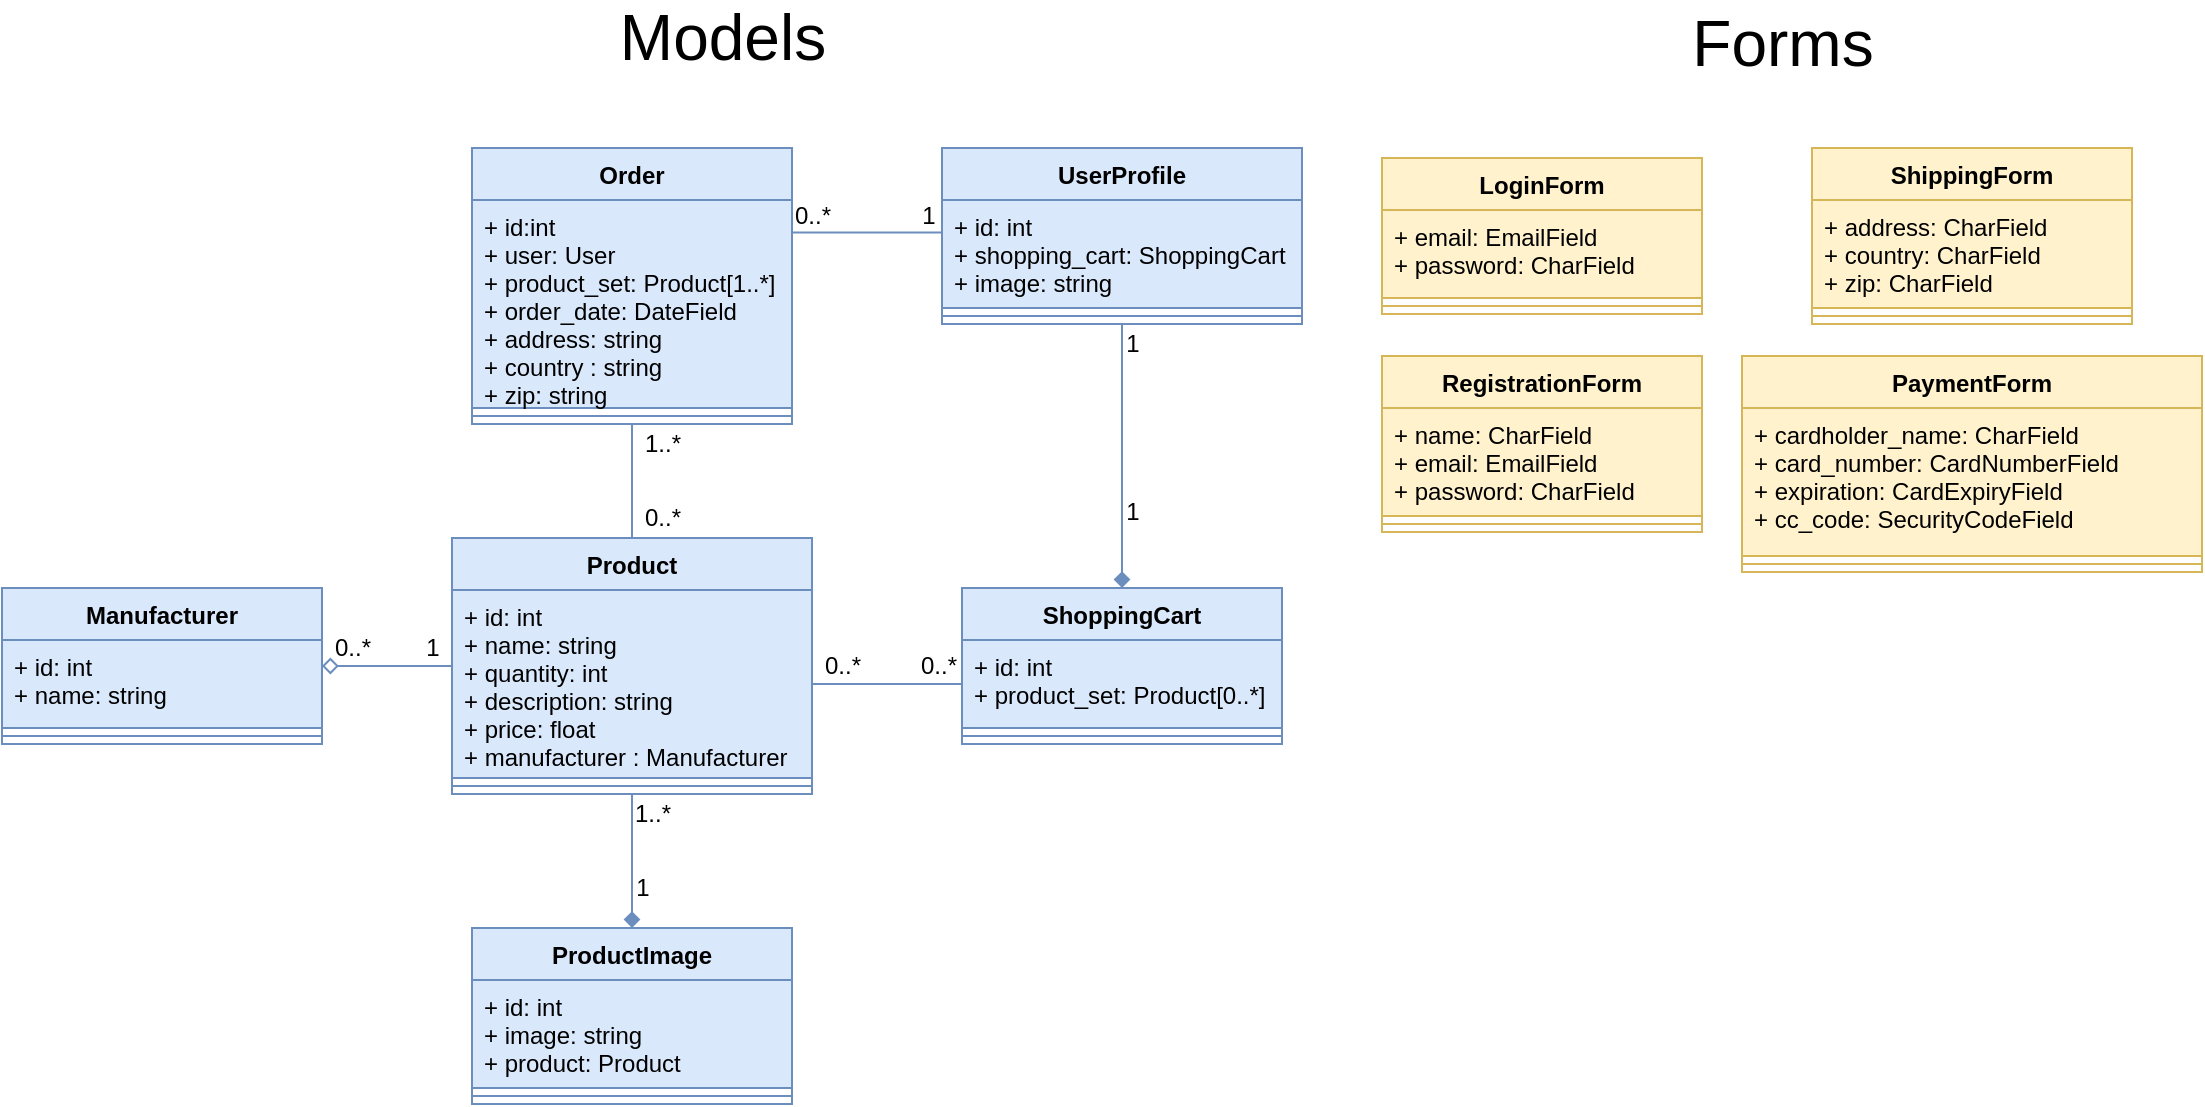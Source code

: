 <mxfile version="13.0.3"><diagram id="HInEAooytMVwJH_DnbgF" name="Page-1"><mxGraphModel dx="2035" dy="635" grid="1" gridSize="10" guides="1" tooltips="1" connect="1" arrows="1" fold="1" page="1" pageScale="1" pageWidth="850" pageHeight="1100" math="0" shadow="0"><root><mxCell id="0"/><mxCell id="1" parent="0"/><mxCell id="_rM6lpfP0WhUhnXu7ZxY-21" style="edgeStyle=orthogonalEdgeStyle;rounded=0;orthogonalLoop=1;jettySize=auto;html=1;exitX=0.5;exitY=1;exitDx=0;exitDy=0;entryX=0.5;entryY=0;entryDx=0;entryDy=0;endArrow=diamond;endFill=1;fillColor=#dae8fc;strokeColor=#6c8ebf;" parent="1" source="_rM6lpfP0WhUhnXu7ZxY-10" target="bgKe7hIkWbql1OeKQB-z-13" edge="1"><mxGeometry relative="1" as="geometry"><mxPoint x="410" y="340" as="targetPoint"/></mxGeometry></mxCell><mxCell id="_rM6lpfP0WhUhnXu7ZxY-25" style="edgeStyle=orthogonalEdgeStyle;rounded=0;orthogonalLoop=1;jettySize=auto;html=1;exitX=1;exitY=0.5;exitDx=0;exitDy=0;endArrow=none;endFill=0;fillColor=#dae8fc;strokeColor=#6c8ebf;entryX=0;entryY=0.5;entryDx=0;entryDy=0;" parent="1" source="_rM6lpfP0WhUhnXu7ZxY-7" edge="1"><mxGeometry relative="1" as="geometry"><mxPoint x="330" y="408" as="targetPoint"/></mxGeometry></mxCell><mxCell id="bgKe7hIkWbql1OeKQB-z-4" style="edgeStyle=orthogonalEdgeStyle;rounded=0;orthogonalLoop=1;jettySize=auto;html=1;exitX=0.5;exitY=0;exitDx=0;exitDy=0;entryX=0.5;entryY=1;entryDx=0;entryDy=0;endArrow=none;endFill=0;startArrow=diamond;startFill=1;fillColor=#dae8fc;strokeColor=#6c8ebf;" parent="1" source="bgKe7hIkWbql1OeKQB-z-1" target="_rM6lpfP0WhUhnXu7ZxY-6" edge="1"><mxGeometry relative="1" as="geometry"/></mxCell><mxCell id="bgKe7hIkWbql1OeKQB-z-8" style="edgeStyle=orthogonalEdgeStyle;rounded=0;orthogonalLoop=1;jettySize=auto;html=1;exitX=0;exitY=0.5;exitDx=0;exitDy=0;entryX=1;entryY=0.5;entryDx=0;entryDy=0;startArrow=none;startFill=0;endArrow=diamond;endFill=0;fillColor=#dae8fc;strokeColor=#6c8ebf;" parent="1" source="_rM6lpfP0WhUhnXu7ZxY-6" target="bgKe7hIkWbql1OeKQB-z-5" edge="1"><mxGeometry relative="1" as="geometry"/></mxCell><mxCell id="TJ1V56_hv4KgSmUcKjZd-1" value="&lt;font style=&quot;font-size: 12px&quot;&gt;1&lt;/font&gt;" style="text;html=1;align=center;verticalAlign=middle;resizable=0;points=[];autosize=1;" parent="1" vertex="1"><mxGeometry x="405" y="228" width="20" height="20" as="geometry"/></mxCell><mxCell id="TJ1V56_hv4KgSmUcKjZd-2" value="&lt;font style=&quot;font-size: 12px&quot;&gt;1&lt;/font&gt;" style="text;html=1;align=center;verticalAlign=middle;resizable=0;points=[];autosize=1;" parent="1" vertex="1"><mxGeometry x="405" y="312" width="20" height="20" as="geometry"/></mxCell><mxCell id="TJ1V56_hv4KgSmUcKjZd-4" value="&lt;font style=&quot;font-size: 12px&quot;&gt;1&lt;/font&gt;" style="text;html=1;align=center;verticalAlign=middle;resizable=0;points=[];autosize=1;" parent="1" vertex="1"><mxGeometry x="303" y="164" width="20" height="20" as="geometry"/></mxCell><mxCell id="TJ1V56_hv4KgSmUcKjZd-5" value="0..*" style="text;html=1;align=center;verticalAlign=middle;resizable=0;points=[];autosize=1;" parent="1" vertex="1"><mxGeometry x="240" y="164" width="30" height="20" as="geometry"/></mxCell><mxCell id="TJ1V56_hv4KgSmUcKjZd-6" value="1" style="text;html=1;align=center;verticalAlign=middle;resizable=0;points=[];autosize=1;" parent="1" vertex="1"><mxGeometry x="55" y="380" width="20" height="20" as="geometry"/></mxCell><mxCell id="TJ1V56_hv4KgSmUcKjZd-7" value="0..*" style="text;html=1;align=center;verticalAlign=middle;resizable=0;points=[];autosize=1;" parent="1" vertex="1"><mxGeometry x="10" y="380" width="30" height="20" as="geometry"/></mxCell><mxCell id="TJ1V56_hv4KgSmUcKjZd-8" value="1..*" style="text;html=1;align=center;verticalAlign=middle;resizable=0;points=[];autosize=1;" parent="1" vertex="1"><mxGeometry x="160" y="463" width="30" height="20" as="geometry"/></mxCell><mxCell id="TJ1V56_hv4KgSmUcKjZd-9" value="1" style="text;html=1;align=center;verticalAlign=middle;resizable=0;points=[];autosize=1;" parent="1" vertex="1"><mxGeometry x="160" y="500" width="20" height="20" as="geometry"/></mxCell><mxCell id="TJ1V56_hv4KgSmUcKjZd-10" style="edgeStyle=orthogonalEdgeStyle;rounded=0;orthogonalLoop=1;jettySize=auto;html=1;exitX=0;exitY=0.5;exitDx=0;exitDy=0;entryX=1.001;entryY=0.156;entryDx=0;entryDy=0;entryPerimeter=0;endArrow=none;endFill=0;fillColor=#dae8fc;strokeColor=#6c8ebf;" parent="1" source="_rM6lpfP0WhUhnXu7ZxY-10" target="_rM6lpfP0WhUhnXu7ZxY-18" edge="1"><mxGeometry relative="1" as="geometry"><Array as="points"><mxPoint x="320" y="182"/></Array></mxGeometry></mxCell><mxCell id="TJ1V56_hv4KgSmUcKjZd-11" style="edgeStyle=orthogonalEdgeStyle;rounded=0;orthogonalLoop=1;jettySize=auto;html=1;exitX=0.5;exitY=1;exitDx=0;exitDy=0;entryX=0.5;entryY=0;entryDx=0;entryDy=0;endArrow=none;endFill=0;fillColor=#dae8fc;strokeColor=#6c8ebf;" parent="1" source="_rM6lpfP0WhUhnXu7ZxY-17" target="_rM6lpfP0WhUhnXu7ZxY-6" edge="1"><mxGeometry relative="1" as="geometry"/></mxCell><mxCell id="TJ1V56_hv4KgSmUcKjZd-12" value="0..*" style="text;html=1;align=center;verticalAlign=middle;resizable=0;points=[];autosize=1;" parent="1" vertex="1"><mxGeometry x="165" y="315" width="30" height="20" as="geometry"/></mxCell><mxCell id="TJ1V56_hv4KgSmUcKjZd-13" value="1..*" style="text;html=1;align=center;verticalAlign=middle;resizable=0;points=[];autosize=1;" parent="1" vertex="1"><mxGeometry x="165" y="278" width="30" height="20" as="geometry"/></mxCell><mxCell id="TJ1V56_hv4KgSmUcKjZd-14" value="0..*" style="text;html=1;align=center;verticalAlign=middle;resizable=0;points=[];autosize=1;" parent="1" vertex="1"><mxGeometry x="255" y="389" width="30" height="20" as="geometry"/></mxCell><mxCell id="TJ1V56_hv4KgSmUcKjZd-15" value="0..*" style="text;html=1;align=center;verticalAlign=middle;resizable=0;points=[];autosize=1;" parent="1" vertex="1"><mxGeometry x="303" y="389" width="30" height="20" as="geometry"/></mxCell><mxCell id="_rM6lpfP0WhUhnXu7ZxY-10" value="UserProfile" style="swimlane;fontStyle=1;align=center;verticalAlign=top;childLayout=stackLayout;horizontal=1;startSize=26;horizontalStack=0;resizeParent=1;resizeParentMax=0;resizeLast=0;collapsible=1;marginBottom=0;fillColor=#dae8fc;strokeColor=#6c8ebf;" parent="1" vertex="1"><mxGeometry x="320" y="140" width="180" height="88" as="geometry"/></mxCell><mxCell id="_rM6lpfP0WhUhnXu7ZxY-11" value="+ id: int&#10;+ shopping_cart: ShoppingCart&#10;+ image: string&#10;&#10;" style="text;strokeColor=#6c8ebf;fillColor=#dae8fc;align=left;verticalAlign=top;spacingLeft=4;spacingRight=4;overflow=hidden;rotatable=0;points=[[0,0.5],[1,0.5]];portConstraint=eastwest;" parent="_rM6lpfP0WhUhnXu7ZxY-10" vertex="1"><mxGeometry y="26" width="180" height="54" as="geometry"/></mxCell><mxCell id="_rM6lpfP0WhUhnXu7ZxY-12" value="" style="line;strokeWidth=1;fillColor=#dae8fc;align=left;verticalAlign=middle;spacingTop=-1;spacingLeft=3;spacingRight=3;rotatable=0;labelPosition=right;points=[];portConstraint=eastwest;strokeColor=#6c8ebf;" parent="_rM6lpfP0WhUhnXu7ZxY-10" vertex="1"><mxGeometry y="80" width="180" height="8" as="geometry"/></mxCell><mxCell id="_rM6lpfP0WhUhnXu7ZxY-17" value="Order" style="swimlane;fontStyle=1;align=center;verticalAlign=top;childLayout=stackLayout;horizontal=1;startSize=26;horizontalStack=0;resizeParent=1;resizeParentMax=0;resizeLast=0;collapsible=1;marginBottom=0;fillColor=#dae8fc;strokeColor=#6c8ebf;" parent="1" vertex="1"><mxGeometry x="85" y="140" width="160" height="138" as="geometry"/></mxCell><mxCell id="_rM6lpfP0WhUhnXu7ZxY-18" value="+ id:int&#10;+ user: User&#10;+ product_set: Product[1..*]&#10;+ order_date: DateField&#10;+ address: string&#10;+ country : string&#10;+ zip: string" style="text;strokeColor=#6c8ebf;fillColor=#dae8fc;align=left;verticalAlign=top;spacingLeft=4;spacingRight=4;overflow=hidden;rotatable=0;points=[[0,0.5],[1,0.5]];portConstraint=eastwest;" parent="_rM6lpfP0WhUhnXu7ZxY-17" vertex="1"><mxGeometry y="26" width="160" height="104" as="geometry"/></mxCell><mxCell id="_rM6lpfP0WhUhnXu7ZxY-19" value="" style="line;strokeWidth=1;fillColor=#dae8fc;align=left;verticalAlign=middle;spacingTop=-1;spacingLeft=3;spacingRight=3;rotatable=0;labelPosition=right;points=[];portConstraint=eastwest;strokeColor=#6c8ebf;" parent="_rM6lpfP0WhUhnXu7ZxY-17" vertex="1"><mxGeometry y="130" width="160" height="8" as="geometry"/></mxCell><mxCell id="_rM6lpfP0WhUhnXu7ZxY-6" value="Product" style="swimlane;fontStyle=1;align=center;verticalAlign=top;childLayout=stackLayout;horizontal=1;startSize=26;horizontalStack=0;resizeParent=1;resizeParentMax=0;resizeLast=0;collapsible=1;marginBottom=0;fillColor=#dae8fc;strokeColor=#6c8ebf;" parent="1" vertex="1"><mxGeometry x="75" y="335" width="180" height="128" as="geometry"/></mxCell><mxCell id="_rM6lpfP0WhUhnXu7ZxY-7" value="+ id: int&#10;+ name: string&#10;+ quantity: int&#10;+ description: string&#10;+ price: float&#10;+ manufacturer : Manufacturer&#10;" style="text;strokeColor=#6c8ebf;fillColor=#dae8fc;align=left;verticalAlign=top;spacingLeft=4;spacingRight=4;overflow=hidden;rotatable=0;points=[[0,0.5],[1,0.5]];portConstraint=eastwest;" parent="_rM6lpfP0WhUhnXu7ZxY-6" vertex="1"><mxGeometry y="26" width="180" height="94" as="geometry"/></mxCell><mxCell id="_rM6lpfP0WhUhnXu7ZxY-8" value="" style="line;strokeWidth=1;fillColor=#dae8fc;align=left;verticalAlign=middle;spacingTop=-1;spacingLeft=3;spacingRight=3;rotatable=0;labelPosition=right;points=[];portConstraint=eastwest;strokeColor=#6c8ebf;" parent="_rM6lpfP0WhUhnXu7ZxY-6" vertex="1"><mxGeometry y="120" width="180" height="8" as="geometry"/></mxCell><mxCell id="bgKe7hIkWbql1OeKQB-z-1" value="ProductImage" style="swimlane;fontStyle=1;align=center;verticalAlign=top;childLayout=stackLayout;horizontal=1;startSize=26;horizontalStack=0;resizeParent=1;resizeParentMax=0;resizeLast=0;collapsible=1;marginBottom=0;fillColor=#dae8fc;strokeColor=#6c8ebf;" parent="1" vertex="1"><mxGeometry x="85" y="530" width="160" height="88" as="geometry"/></mxCell><mxCell id="bgKe7hIkWbql1OeKQB-z-2" value="+ id: int&#10;+ image: string&#10;+ product: Product&#10;" style="text;strokeColor=#6c8ebf;fillColor=#dae8fc;align=left;verticalAlign=top;spacingLeft=4;spacingRight=4;overflow=hidden;rotatable=0;points=[[0,0.5],[1,0.5]];portConstraint=eastwest;" parent="bgKe7hIkWbql1OeKQB-z-1" vertex="1"><mxGeometry y="26" width="160" height="54" as="geometry"/></mxCell><mxCell id="bgKe7hIkWbql1OeKQB-z-3" value="" style="line;strokeWidth=1;fillColor=#dae8fc;align=left;verticalAlign=middle;spacingTop=-1;spacingLeft=3;spacingRight=3;rotatable=0;labelPosition=right;points=[];portConstraint=eastwest;strokeColor=#6c8ebf;" parent="bgKe7hIkWbql1OeKQB-z-1" vertex="1"><mxGeometry y="80" width="160" height="8" as="geometry"/></mxCell><mxCell id="bgKe7hIkWbql1OeKQB-z-13" value="ShoppingCart" style="swimlane;fontStyle=1;align=center;verticalAlign=top;childLayout=stackLayout;horizontal=1;startSize=26;horizontalStack=0;resizeParent=1;resizeParentMax=0;resizeLast=0;collapsible=1;marginBottom=0;fillColor=#dae8fc;strokeColor=#6c8ebf;" parent="1" vertex="1"><mxGeometry x="330" y="360" width="160" height="78" as="geometry"/></mxCell><mxCell id="bgKe7hIkWbql1OeKQB-z-14" value="+ id: int&#10;+ product_set: Product[0..*]" style="text;strokeColor=#6c8ebf;fillColor=#dae8fc;align=left;verticalAlign=top;spacingLeft=4;spacingRight=4;overflow=hidden;rotatable=0;points=[[0,0.5],[1,0.5]];portConstraint=eastwest;" parent="bgKe7hIkWbql1OeKQB-z-13" vertex="1"><mxGeometry y="26" width="160" height="44" as="geometry"/></mxCell><mxCell id="bgKe7hIkWbql1OeKQB-z-15" value="" style="line;strokeWidth=1;fillColor=#dae8fc;align=left;verticalAlign=middle;spacingTop=-1;spacingLeft=3;spacingRight=3;rotatable=0;labelPosition=right;points=[];portConstraint=eastwest;strokeColor=#6c8ebf;" parent="bgKe7hIkWbql1OeKQB-z-13" vertex="1"><mxGeometry y="70" width="160" height="8" as="geometry"/></mxCell><mxCell id="bgKe7hIkWbql1OeKQB-z-16" value="" style="text;strokeColor=#6c8ebf;fillColor=#dae8fc;align=left;verticalAlign=top;spacingLeft=4;spacingRight=4;overflow=hidden;rotatable=0;points=[[0,0.5],[1,0.5]];portConstraint=eastwest;" parent="bgKe7hIkWbql1OeKQB-z-13" vertex="1"><mxGeometry y="78" width="160" as="geometry"/></mxCell><mxCell id="sYir23qQR7pNSYkVRwRB-14" value="&lt;font style=&quot;font-size: 32px&quot;&gt;Models&lt;/font&gt;" style="text;html=1;align=center;verticalAlign=middle;resizable=0;points=[];autosize=1;" parent="1" vertex="1"><mxGeometry x="150" y="70" width="120" height="30" as="geometry"/></mxCell><mxCell id="sYir23qQR7pNSYkVRwRB-15" value="&lt;font style=&quot;font-size: 32px&quot;&gt;Forms&lt;/font&gt;" style="text;html=1;align=center;verticalAlign=middle;resizable=0;points=[];autosize=1;" parent="1" vertex="1"><mxGeometry x="685" y="73" width="110" height="30" as="geometry"/></mxCell><mxCell id="sYir23qQR7pNSYkVRwRB-5" value="LoginForm" style="swimlane;fontStyle=1;align=center;verticalAlign=top;childLayout=stackLayout;horizontal=1;startSize=26;horizontalStack=0;resizeParent=1;resizeParentMax=0;resizeLast=0;collapsible=1;marginBottom=0;fillColor=#fff2cc;strokeColor=#d6b656;" parent="1" vertex="1"><mxGeometry x="540" y="145" width="160" height="78" as="geometry"/></mxCell><mxCell id="sYir23qQR7pNSYkVRwRB-6" value="+ email: EmailField&#10;+ password: CharField" style="text;strokeColor=#d6b656;fillColor=#fff2cc;align=left;verticalAlign=top;spacingLeft=4;spacingRight=4;overflow=hidden;rotatable=0;points=[[0,0.5],[1,0.5]];portConstraint=eastwest;" parent="sYir23qQR7pNSYkVRwRB-5" vertex="1"><mxGeometry y="26" width="160" height="44" as="geometry"/></mxCell><mxCell id="sYir23qQR7pNSYkVRwRB-7" value="" style="line;strokeWidth=1;fillColor=#fff2cc;align=left;verticalAlign=middle;spacingTop=-1;spacingLeft=3;spacingRight=3;rotatable=0;labelPosition=right;points=[];portConstraint=eastwest;strokeColor=#d6b656;" parent="sYir23qQR7pNSYkVRwRB-5" vertex="1"><mxGeometry y="70" width="160" height="8" as="geometry"/></mxCell><mxCell id="sYir23qQR7pNSYkVRwRB-2" value="RegistrationForm" style="swimlane;fontStyle=1;align=center;verticalAlign=top;childLayout=stackLayout;horizontal=1;startSize=26;horizontalStack=0;resizeParent=1;resizeParentMax=0;resizeLast=0;collapsible=1;marginBottom=0;fillColor=#fff2cc;strokeColor=#d6b656;" parent="1" vertex="1"><mxGeometry x="540" y="244" width="160" height="88" as="geometry"/></mxCell><mxCell id="sYir23qQR7pNSYkVRwRB-3" value="+ name: CharField&#10;+ email: EmailField&#10;+ password: CharField" style="text;strokeColor=#d6b656;fillColor=#fff2cc;align=left;verticalAlign=top;spacingLeft=4;spacingRight=4;overflow=hidden;rotatable=0;points=[[0,0.5],[1,0.5]];portConstraint=eastwest;" parent="sYir23qQR7pNSYkVRwRB-2" vertex="1"><mxGeometry y="26" width="160" height="54" as="geometry"/></mxCell><mxCell id="sYir23qQR7pNSYkVRwRB-4" value="" style="line;strokeWidth=1;fillColor=#fff2cc;align=left;verticalAlign=middle;spacingTop=-1;spacingLeft=3;spacingRight=3;rotatable=0;labelPosition=right;points=[];portConstraint=eastwest;strokeColor=#d6b656;" parent="sYir23qQR7pNSYkVRwRB-2" vertex="1"><mxGeometry y="80" width="160" height="8" as="geometry"/></mxCell><mxCell id="sYir23qQR7pNSYkVRwRB-11" value="PaymentForm" style="swimlane;fontStyle=1;align=center;verticalAlign=top;childLayout=stackLayout;horizontal=1;startSize=26;horizontalStack=0;resizeParent=1;resizeParentMax=0;resizeLast=0;collapsible=1;marginBottom=0;fillColor=#fff2cc;strokeColor=#d6b656;" parent="1" vertex="1"><mxGeometry x="720" y="244" width="230" height="108" as="geometry"/></mxCell><mxCell id="sYir23qQR7pNSYkVRwRB-12" value="+ cardholder_name: CharField&#10;+ card_number: CardNumberField &#10;+ expiration: CardExpiryField&#10;+ cc_code: SecurityCodeField" style="text;strokeColor=#d6b656;fillColor=#fff2cc;align=left;verticalAlign=top;spacingLeft=4;spacingRight=4;overflow=hidden;rotatable=0;points=[[0,0.5],[1,0.5]];portConstraint=eastwest;" parent="sYir23qQR7pNSYkVRwRB-11" vertex="1"><mxGeometry y="26" width="230" height="74" as="geometry"/></mxCell><mxCell id="sYir23qQR7pNSYkVRwRB-13" value="" style="line;strokeWidth=1;fillColor=#fff2cc;align=left;verticalAlign=middle;spacingTop=-1;spacingLeft=3;spacingRight=3;rotatable=0;labelPosition=right;points=[];portConstraint=eastwest;strokeColor=#d6b656;" parent="sYir23qQR7pNSYkVRwRB-11" vertex="1"><mxGeometry y="100" width="230" height="8" as="geometry"/></mxCell><mxCell id="sYir23qQR7pNSYkVRwRB-8" value="ShippingForm" style="swimlane;fontStyle=1;align=center;verticalAlign=top;childLayout=stackLayout;horizontal=1;startSize=26;horizontalStack=0;resizeParent=1;resizeParentMax=0;resizeLast=0;collapsible=1;marginBottom=0;fillColor=#fff2cc;strokeColor=#d6b656;" parent="1" vertex="1"><mxGeometry x="755" y="140" width="160" height="88" as="geometry"/></mxCell><mxCell id="sYir23qQR7pNSYkVRwRB-9" value="+ address: CharField&#10;+ country: CharField&#10;+ zip: CharField" style="text;strokeColor=#d6b656;fillColor=#fff2cc;align=left;verticalAlign=top;spacingLeft=4;spacingRight=4;overflow=hidden;rotatable=0;points=[[0,0.5],[1,0.5]];portConstraint=eastwest;" parent="sYir23qQR7pNSYkVRwRB-8" vertex="1"><mxGeometry y="26" width="160" height="54" as="geometry"/></mxCell><mxCell id="sYir23qQR7pNSYkVRwRB-10" value="" style="line;strokeWidth=1;fillColor=#fff2cc;align=left;verticalAlign=middle;spacingTop=-1;spacingLeft=3;spacingRight=3;rotatable=0;labelPosition=right;points=[];portConstraint=eastwest;strokeColor=#d6b656;" parent="sYir23qQR7pNSYkVRwRB-8" vertex="1"><mxGeometry y="80" width="160" height="8" as="geometry"/></mxCell><mxCell id="bgKe7hIkWbql1OeKQB-z-5" value="Manufacturer" style="swimlane;fontStyle=1;align=center;verticalAlign=top;childLayout=stackLayout;horizontal=1;startSize=26;horizontalStack=0;resizeParent=1;resizeParentMax=0;resizeLast=0;collapsible=1;marginBottom=0;fillColor=#dae8fc;strokeColor=#6c8ebf;" parent="1" vertex="1"><mxGeometry x="-150" y="360" width="160" height="78" as="geometry"/></mxCell><mxCell id="bgKe7hIkWbql1OeKQB-z-6" value="+ id: int&#10;+ name: string" style="text;strokeColor=#6c8ebf;fillColor=#dae8fc;align=left;verticalAlign=top;spacingLeft=4;spacingRight=4;overflow=hidden;rotatable=0;points=[[0,0.5],[1,0.5]];portConstraint=eastwest;" parent="bgKe7hIkWbql1OeKQB-z-5" vertex="1"><mxGeometry y="26" width="160" height="44" as="geometry"/></mxCell><mxCell id="bgKe7hIkWbql1OeKQB-z-7" value="" style="line;strokeWidth=1;fillColor=#dae8fc;align=left;verticalAlign=middle;spacingTop=-1;spacingLeft=3;spacingRight=3;rotatable=0;labelPosition=right;points=[];portConstraint=eastwest;strokeColor=#6c8ebf;" parent="bgKe7hIkWbql1OeKQB-z-5" vertex="1"><mxGeometry y="70" width="160" height="8" as="geometry"/></mxCell></root></mxGraphModel></diagram></mxfile>